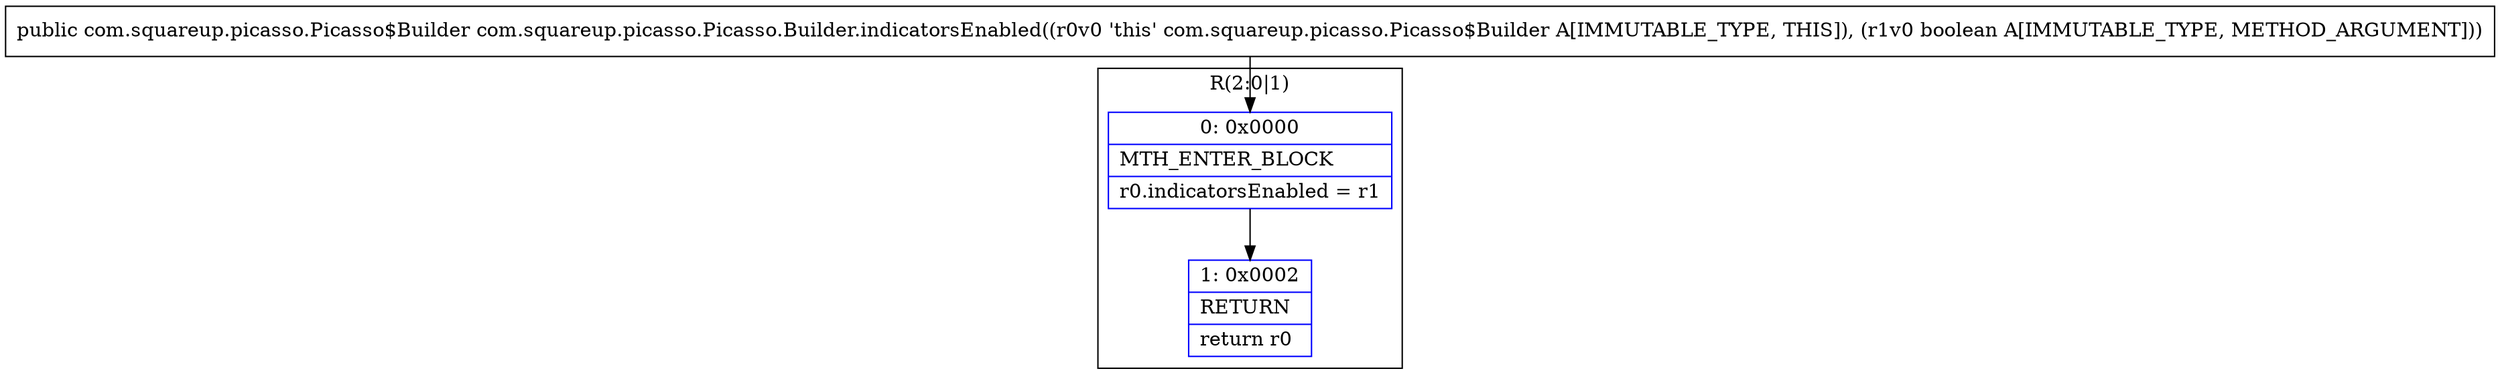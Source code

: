 digraph "CFG forcom.squareup.picasso.Picasso.Builder.indicatorsEnabled(Z)Lcom\/squareup\/picasso\/Picasso$Builder;" {
subgraph cluster_Region_239010561 {
label = "R(2:0|1)";
node [shape=record,color=blue];
Node_0 [shape=record,label="{0\:\ 0x0000|MTH_ENTER_BLOCK\l|r0.indicatorsEnabled = r1\l}"];
Node_1 [shape=record,label="{1\:\ 0x0002|RETURN\l|return r0\l}"];
}
MethodNode[shape=record,label="{public com.squareup.picasso.Picasso$Builder com.squareup.picasso.Picasso.Builder.indicatorsEnabled((r0v0 'this' com.squareup.picasso.Picasso$Builder A[IMMUTABLE_TYPE, THIS]), (r1v0 boolean A[IMMUTABLE_TYPE, METHOD_ARGUMENT])) }"];
MethodNode -> Node_0;
Node_0 -> Node_1;
}

